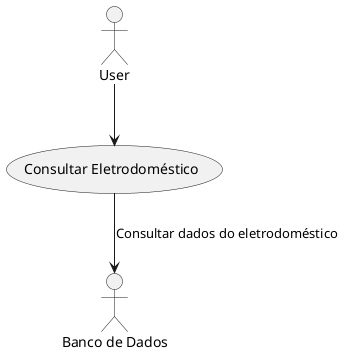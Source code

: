 @startuml
actor "User" as U
actor "Banco de Dados" as DB

usecase "Consultar Eletrodoméstico" as UC8

U --> UC8
UC8 --> DB : Consultar dados do eletrodoméstico

@enduml